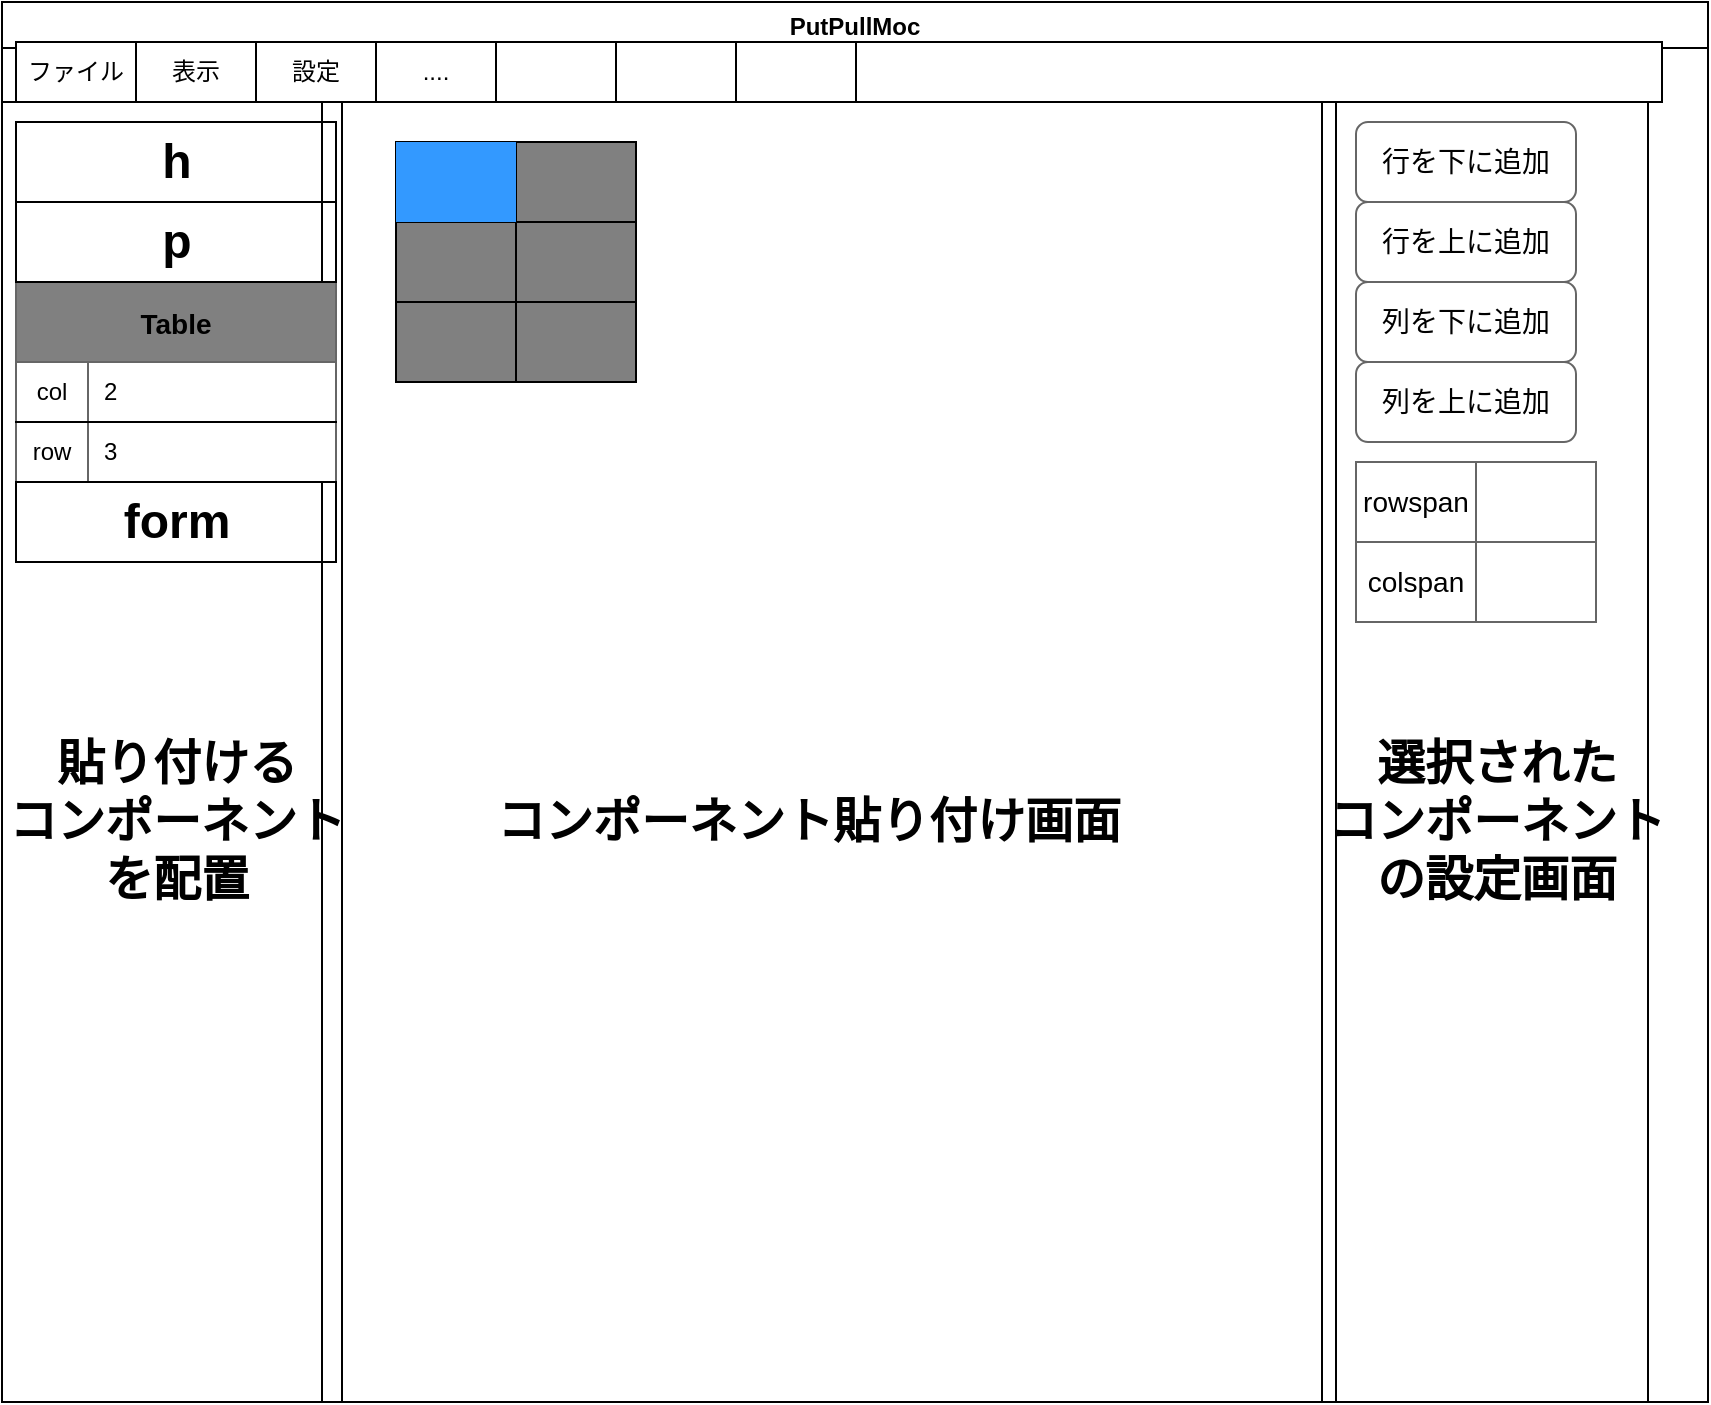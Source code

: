 <mxfile>
    <diagram id="ZXsDtcwFFflamYFwTIh_" name="ページ1">
        <mxGraphModel dx="1933" dy="790" grid="1" gridSize="10" guides="1" tooltips="1" connect="1" arrows="1" fold="1" page="1" pageScale="1" pageWidth="827" pageHeight="1169" background="none" math="0" shadow="0">
            <root>
                <mxCell id="0"/>
                <mxCell id="1" parent="0"/>
                <mxCell id="2" value="" style="rounded=0;whiteSpace=wrap;html=1;" vertex="1" parent="1">
                    <mxGeometry x="-3" y="150" width="160" height="650" as="geometry"/>
                </mxCell>
                <mxCell id="4" value="" style="rounded=0;whiteSpace=wrap;html=1;" vertex="1" parent="1">
                    <mxGeometry x="167" y="150" width="490" height="650" as="geometry"/>
                </mxCell>
                <mxCell id="5" value="" style="rounded=0;whiteSpace=wrap;html=1;" vertex="1" parent="1">
                    <mxGeometry x="664" y="150" width="156" height="650" as="geometry"/>
                </mxCell>
                <mxCell id="25" value="PutPullMoc" style="swimlane;gradientColor=#ffffff;" vertex="1" parent="1">
                    <mxGeometry x="-3" y="100" width="853" height="700" as="geometry"/>
                </mxCell>
                <mxCell id="7" value="" style="shape=table;html=1;whiteSpace=wrap;startSize=0;container=1;collapsible=0;childLayout=tableLayout;" vertex="1" parent="25">
                    <mxGeometry x="7" y="20" width="420" height="30" as="geometry"/>
                </mxCell>
                <mxCell id="16" value="" style="shape=partialRectangle;html=1;whiteSpace=wrap;collapsible=0;dropTarget=0;pointerEvents=0;fillColor=none;top=0;left=0;bottom=0;right=0;points=[[0,0.5],[1,0.5]];portConstraint=eastwest;" vertex="1" parent="7">
                    <mxGeometry width="420" height="30" as="geometry"/>
                </mxCell>
                <mxCell id="17" value="ファイル" style="shape=partialRectangle;html=1;whiteSpace=wrap;connectable=0;fillColor=none;top=0;left=0;bottom=0;right=0;overflow=hidden;pointerEvents=1;" vertex="1" parent="16">
                    <mxGeometry width="60" height="30" as="geometry">
                        <mxRectangle width="60" height="30" as="alternateBounds"/>
                    </mxGeometry>
                </mxCell>
                <mxCell id="18" value="表示" style="shape=partialRectangle;html=1;whiteSpace=wrap;connectable=0;fillColor=none;top=0;left=0;bottom=0;right=0;overflow=hidden;pointerEvents=1;" vertex="1" parent="16">
                    <mxGeometry x="60" width="60" height="30" as="geometry">
                        <mxRectangle width="60" height="30" as="alternateBounds"/>
                    </mxGeometry>
                </mxCell>
                <mxCell id="23" value="設定" style="shape=partialRectangle;html=1;whiteSpace=wrap;connectable=0;fillColor=none;top=0;left=0;bottom=0;right=0;overflow=hidden;pointerEvents=1;" vertex="1" parent="16">
                    <mxGeometry x="120" width="60" height="30" as="geometry">
                        <mxRectangle width="60" height="30" as="alternateBounds"/>
                    </mxGeometry>
                </mxCell>
                <mxCell id="22" value="...." style="shape=partialRectangle;html=1;whiteSpace=wrap;connectable=0;fillColor=none;top=0;left=0;bottom=0;right=0;overflow=hidden;pointerEvents=1;" vertex="1" parent="16">
                    <mxGeometry x="180" width="60" height="30" as="geometry">
                        <mxRectangle width="60" height="30" as="alternateBounds"/>
                    </mxGeometry>
                </mxCell>
                <mxCell id="21" style="shape=partialRectangle;html=1;whiteSpace=wrap;connectable=0;fillColor=none;top=0;left=0;bottom=0;right=0;overflow=hidden;pointerEvents=1;" vertex="1" parent="16">
                    <mxGeometry x="240" width="60" height="30" as="geometry">
                        <mxRectangle width="60" height="30" as="alternateBounds"/>
                    </mxGeometry>
                </mxCell>
                <mxCell id="20" style="shape=partialRectangle;html=1;whiteSpace=wrap;connectable=0;fillColor=none;top=0;left=0;bottom=0;right=0;overflow=hidden;pointerEvents=1;" vertex="1" parent="16">
                    <mxGeometry x="300" width="60" height="30" as="geometry">
                        <mxRectangle width="60" height="30" as="alternateBounds"/>
                    </mxGeometry>
                </mxCell>
                <mxCell id="19" value="" style="shape=partialRectangle;html=1;whiteSpace=wrap;connectable=0;fillColor=none;top=0;left=0;bottom=0;right=0;overflow=hidden;pointerEvents=1;" vertex="1" parent="16">
                    <mxGeometry x="360" width="60" height="30" as="geometry">
                        <mxRectangle width="60" height="30" as="alternateBounds"/>
                    </mxGeometry>
                </mxCell>
                <mxCell id="24" value="" style="rounded=0;whiteSpace=wrap;html=1;" vertex="1" parent="25">
                    <mxGeometry x="427" y="20" width="403" height="30" as="geometry"/>
                </mxCell>
                <mxCell id="27" value="h" style="text;strokeColor=default;fillColor=none;html=1;fontSize=24;fontStyle=1;verticalAlign=middle;align=center;" vertex="1" parent="25">
                    <mxGeometry x="7" y="60" width="160" height="40" as="geometry"/>
                </mxCell>
                <mxCell id="34" value="貼り付ける&lt;br&gt;コンポーネント&lt;br&gt;を配置" style="text;strokeColor=none;fillColor=none;html=1;fontSize=24;fontStyle=1;verticalAlign=middle;align=center;" vertex="1" parent="25">
                    <mxGeometry x="37" y="295" width="100" height="230" as="geometry"/>
                </mxCell>
                <mxCell id="101" value="" style="shape=table;html=1;whiteSpace=wrap;startSize=0;container=1;collapsible=0;childLayout=tableLayout;strokeColor=default;fillColor=#808080;" vertex="1" parent="25">
                    <mxGeometry x="197" y="70" width="120" height="120" as="geometry"/>
                </mxCell>
                <mxCell id="102" value="" style="shape=partialRectangle;html=1;whiteSpace=wrap;collapsible=0;dropTarget=0;pointerEvents=0;fillColor=none;top=0;left=0;bottom=0;right=0;points=[[0,0.5],[1,0.5]];portConstraint=eastwest;strokeColor=default;" vertex="1" parent="101">
                    <mxGeometry width="120" height="40" as="geometry"/>
                </mxCell>
                <mxCell id="103" value="" style="shape=partialRectangle;html=1;whiteSpace=wrap;connectable=0;fillColor=#3399FF;top=0;left=0;bottom=0;right=0;overflow=hidden;pointerEvents=1;strokeColor=default;" vertex="1" parent="102">
                    <mxGeometry width="60" height="40" as="geometry">
                        <mxRectangle width="60" height="40" as="alternateBounds"/>
                    </mxGeometry>
                </mxCell>
                <mxCell id="104" value="" style="shape=partialRectangle;html=1;whiteSpace=wrap;connectable=0;fillColor=none;top=0;left=0;bottom=0;right=0;overflow=hidden;pointerEvents=1;strokeColor=default;" vertex="1" parent="102">
                    <mxGeometry x="60" width="60" height="40" as="geometry">
                        <mxRectangle width="60" height="40" as="alternateBounds"/>
                    </mxGeometry>
                </mxCell>
                <mxCell id="106" value="" style="shape=partialRectangle;html=1;whiteSpace=wrap;collapsible=0;dropTarget=0;pointerEvents=0;fillColor=none;top=0;left=0;bottom=0;right=0;points=[[0,0.5],[1,0.5]];portConstraint=eastwest;strokeColor=default;" vertex="1" parent="101">
                    <mxGeometry y="40" width="120" height="40" as="geometry"/>
                </mxCell>
                <mxCell id="107" value="" style="shape=partialRectangle;html=1;whiteSpace=wrap;connectable=0;fillColor=none;top=0;left=0;bottom=0;right=0;overflow=hidden;pointerEvents=1;strokeColor=default;" vertex="1" parent="106">
                    <mxGeometry width="60" height="40" as="geometry">
                        <mxRectangle width="60" height="40" as="alternateBounds"/>
                    </mxGeometry>
                </mxCell>
                <mxCell id="108" value="" style="shape=partialRectangle;html=1;whiteSpace=wrap;connectable=0;fillColor=none;top=0;left=0;bottom=0;right=0;overflow=hidden;pointerEvents=1;strokeColor=default;" vertex="1" parent="106">
                    <mxGeometry x="60" width="60" height="40" as="geometry">
                        <mxRectangle width="60" height="40" as="alternateBounds"/>
                    </mxGeometry>
                </mxCell>
                <mxCell id="114" style="shape=partialRectangle;html=1;whiteSpace=wrap;collapsible=0;dropTarget=0;pointerEvents=0;fillColor=none;top=0;left=0;bottom=0;right=0;points=[[0,0.5],[1,0.5]];portConstraint=eastwest;strokeColor=default;" vertex="1" parent="101">
                    <mxGeometry y="80" width="120" height="40" as="geometry"/>
                </mxCell>
                <mxCell id="115" style="shape=partialRectangle;html=1;whiteSpace=wrap;connectable=0;fillColor=none;top=0;left=0;bottom=0;right=0;overflow=hidden;pointerEvents=1;strokeColor=default;" vertex="1" parent="114">
                    <mxGeometry width="60" height="40" as="geometry">
                        <mxRectangle width="60" height="40" as="alternateBounds"/>
                    </mxGeometry>
                </mxCell>
                <mxCell id="116" style="shape=partialRectangle;html=1;whiteSpace=wrap;connectable=0;fillColor=none;top=0;left=0;bottom=0;right=0;overflow=hidden;pointerEvents=1;strokeColor=default;" vertex="1" parent="114">
                    <mxGeometry x="60" width="60" height="40" as="geometry">
                        <mxRectangle width="60" height="40" as="alternateBounds"/>
                    </mxGeometry>
                </mxCell>
                <mxCell id="152" value="Table" style="shape=table;startSize=40;container=1;collapsible=0;childLayout=tableLayout;fixedRows=1;rowLines=0;fontStyle=1;align=center;pointerEvents=1;strokeColor=#666666;fillColor=#808080;fontSize=14;swimlaneFillColor=default;" vertex="1" parent="25">
                    <mxGeometry x="7" y="140" width="160" height="100" as="geometry"/>
                </mxCell>
                <mxCell id="153" value="" style="shape=partialRectangle;html=1;whiteSpace=wrap;collapsible=0;dropTarget=0;pointerEvents=1;fillColor=none;top=0;left=0;bottom=1;right=0;points=[[0,0.5],[1,0.5]];portConstraint=eastwest;strokeColor=default;" vertex="1" parent="152">
                    <mxGeometry y="40" width="160" height="30" as="geometry"/>
                </mxCell>
                <mxCell id="154" value="col" style="shape=partialRectangle;html=1;whiteSpace=wrap;connectable=0;fillColor=none;top=0;left=0;bottom=0;right=0;overflow=hidden;pointerEvents=1;strokeColor=default;" vertex="1" parent="153">
                    <mxGeometry width="36" height="30" as="geometry">
                        <mxRectangle width="36" height="30" as="alternateBounds"/>
                    </mxGeometry>
                </mxCell>
                <mxCell id="155" value="2" style="shape=partialRectangle;html=1;whiteSpace=wrap;connectable=0;fillColor=none;top=0;left=0;bottom=0;right=0;align=left;spacingLeft=6;overflow=hidden;pointerEvents=1;strokeColor=default;" vertex="1" parent="153">
                    <mxGeometry x="36" width="124" height="30" as="geometry">
                        <mxRectangle width="124" height="30" as="alternateBounds"/>
                    </mxGeometry>
                </mxCell>
                <mxCell id="156" value="" style="shape=partialRectangle;html=1;whiteSpace=wrap;collapsible=0;dropTarget=0;pointerEvents=1;fillColor=none;top=0;left=0;bottom=0;right=0;points=[[0,0.5],[1,0.5]];portConstraint=eastwest;strokeColor=default;" vertex="1" parent="152">
                    <mxGeometry y="70" width="160" height="30" as="geometry"/>
                </mxCell>
                <mxCell id="157" value="row" style="shape=partialRectangle;html=1;whiteSpace=wrap;connectable=0;fillColor=none;top=0;left=0;bottom=0;right=0;overflow=hidden;pointerEvents=1;strokeColor=default;" vertex="1" parent="156">
                    <mxGeometry width="36" height="30" as="geometry">
                        <mxRectangle width="36" height="30" as="alternateBounds"/>
                    </mxGeometry>
                </mxCell>
                <mxCell id="158" value="3" style="shape=partialRectangle;html=1;whiteSpace=wrap;connectable=0;fillColor=none;top=0;left=0;bottom=0;right=0;align=left;spacingLeft=6;overflow=hidden;pointerEvents=1;strokeColor=default;" vertex="1" parent="156">
                    <mxGeometry x="36" width="124" height="30" as="geometry">
                        <mxRectangle width="124" height="30" as="alternateBounds"/>
                    </mxGeometry>
                </mxCell>
                <mxCell id="162" value="form" style="text;strokeColor=default;fillColor=none;html=1;fontSize=24;fontStyle=1;verticalAlign=middle;align=center;" vertex="1" parent="25">
                    <mxGeometry x="7" y="240" width="160" height="40" as="geometry"/>
                </mxCell>
                <mxCell id="177" value="行を下に追加" style="html=1;whiteSpace=wrap;container=1;recursiveResize=0;collapsible=0;labelBackgroundColor=none;fontSize=14;strokeColor=#666666;fillColor=default;rounded=1;gradientColor=#ffffff;" vertex="1" parent="25">
                    <mxGeometry x="677" y="60" width="110" height="40" as="geometry"/>
                </mxCell>
                <mxCell id="181" value="列を上に追加" style="html=1;whiteSpace=wrap;container=1;recursiveResize=0;collapsible=0;labelBackgroundColor=none;fontSize=14;strokeColor=#666666;fillColor=default;rounded=1;gradientColor=#ffffff;" vertex="1" parent="25">
                    <mxGeometry x="677" y="180" width="110" height="40" as="geometry"/>
                </mxCell>
                <mxCell id="29" value="p" style="text;strokeColor=default;fillColor=none;html=1;fontSize=24;fontStyle=1;verticalAlign=middle;align=center;" vertex="1" parent="25">
                    <mxGeometry x="7" y="100" width="160" height="40" as="geometry"/>
                </mxCell>
                <mxCell id="150" style="edgeStyle=none;html=1;exitX=0;exitY=1;exitDx=0;exitDy=0;" edge="1" parent="25">
                    <mxGeometry relative="1" as="geometry">
                        <mxPoint x="7" y="180" as="sourcePoint"/>
                        <mxPoint x="7" y="180" as="targetPoint"/>
                    </mxGeometry>
                </mxCell>
                <mxCell id="179" value="行を上に追加" style="html=1;whiteSpace=wrap;container=1;recursiveResize=0;collapsible=0;labelBackgroundColor=none;fontSize=14;strokeColor=#666666;fillColor=default;rounded=1;gradientColor=#ffffff;" vertex="1" parent="25">
                    <mxGeometry x="677" y="100" width="110" height="40" as="geometry"/>
                </mxCell>
                <mxCell id="180" value="列を下に追加" style="html=1;whiteSpace=wrap;container=1;recursiveResize=0;collapsible=0;labelBackgroundColor=none;fontSize=14;strokeColor=#666666;fillColor=default;rounded=1;gradientColor=#ffffff;" vertex="1" parent="25">
                    <mxGeometry x="677" y="140" width="110" height="40" as="geometry"/>
                </mxCell>
                <mxCell id="183" value="" style="shape=table;html=1;whiteSpace=wrap;startSize=0;container=1;collapsible=0;childLayout=tableLayout;rounded=0;labelBackgroundColor=none;fontSize=14;strokeColor=#666666;fillColor=default;gradientColor=none;" vertex="1" parent="25">
                    <mxGeometry x="677" y="230" width="120" height="80" as="geometry"/>
                </mxCell>
                <mxCell id="184" value="" style="shape=partialRectangle;html=1;whiteSpace=wrap;collapsible=0;dropTarget=0;pointerEvents=0;fillColor=none;top=0;left=0;bottom=0;right=0;points=[[0,0.5],[1,0.5]];portConstraint=eastwest;rounded=1;labelBackgroundColor=none;fontSize=14;strokeColor=#666666;" vertex="1" parent="183">
                    <mxGeometry width="120" height="40" as="geometry"/>
                </mxCell>
                <mxCell id="185" value="rowspan" style="shape=partialRectangle;html=1;whiteSpace=wrap;connectable=0;fillColor=none;top=0;left=0;bottom=0;right=0;overflow=hidden;pointerEvents=1;rounded=1;labelBackgroundColor=none;fontSize=14;strokeColor=#666666;" vertex="1" parent="184">
                    <mxGeometry width="60" height="40" as="geometry">
                        <mxRectangle width="60" height="40" as="alternateBounds"/>
                    </mxGeometry>
                </mxCell>
                <mxCell id="186" value="" style="shape=partialRectangle;html=1;whiteSpace=wrap;connectable=0;fillColor=none;top=0;left=0;bottom=0;right=0;overflow=hidden;pointerEvents=1;rounded=1;labelBackgroundColor=none;fontSize=14;strokeColor=#666666;" vertex="1" parent="184">
                    <mxGeometry x="60" width="60" height="40" as="geometry">
                        <mxRectangle width="60" height="40" as="alternateBounds"/>
                    </mxGeometry>
                </mxCell>
                <mxCell id="188" value="" style="shape=partialRectangle;html=1;whiteSpace=wrap;collapsible=0;dropTarget=0;pointerEvents=0;fillColor=none;top=0;left=0;bottom=0;right=0;points=[[0,0.5],[1,0.5]];portConstraint=eastwest;rounded=1;labelBackgroundColor=none;fontSize=14;strokeColor=#666666;" vertex="1" parent="183">
                    <mxGeometry y="40" width="120" height="40" as="geometry"/>
                </mxCell>
                <mxCell id="189" value="colspan" style="shape=partialRectangle;html=1;whiteSpace=wrap;connectable=0;fillColor=none;top=0;left=0;bottom=0;right=0;overflow=hidden;pointerEvents=1;rounded=1;labelBackgroundColor=none;fontSize=14;strokeColor=#666666;" vertex="1" parent="188">
                    <mxGeometry width="60" height="40" as="geometry">
                        <mxRectangle width="60" height="40" as="alternateBounds"/>
                    </mxGeometry>
                </mxCell>
                <mxCell id="190" value="" style="shape=partialRectangle;html=1;whiteSpace=wrap;connectable=0;fillColor=none;top=0;left=0;bottom=0;right=0;overflow=hidden;pointerEvents=1;rounded=1;labelBackgroundColor=none;fontSize=14;strokeColor=#666666;" vertex="1" parent="188">
                    <mxGeometry x="60" width="60" height="40" as="geometry">
                        <mxRectangle width="60" height="40" as="alternateBounds"/>
                    </mxGeometry>
                </mxCell>
                <mxCell id="204" value="コンポーネント貼り付け画面" style="text;strokeColor=none;fillColor=none;html=1;fontSize=24;fontStyle=1;verticalAlign=middle;align=center;rounded=0;labelBackgroundColor=none;" vertex="1" parent="25">
                    <mxGeometry x="353" y="390" width="100" height="40" as="geometry"/>
                </mxCell>
                <mxCell id="203" value="選択された&lt;br&gt;コンポーネント&lt;br&gt;の設定画面" style="text;strokeColor=none;fillColor=none;html=1;fontSize=24;fontStyle=1;verticalAlign=middle;align=center;rounded=0;labelBackgroundColor=none;" vertex="1" parent="25">
                    <mxGeometry x="697" y="390" width="100" height="40" as="geometry"/>
                </mxCell>
            </root>
        </mxGraphModel>
    </diagram>
</mxfile>